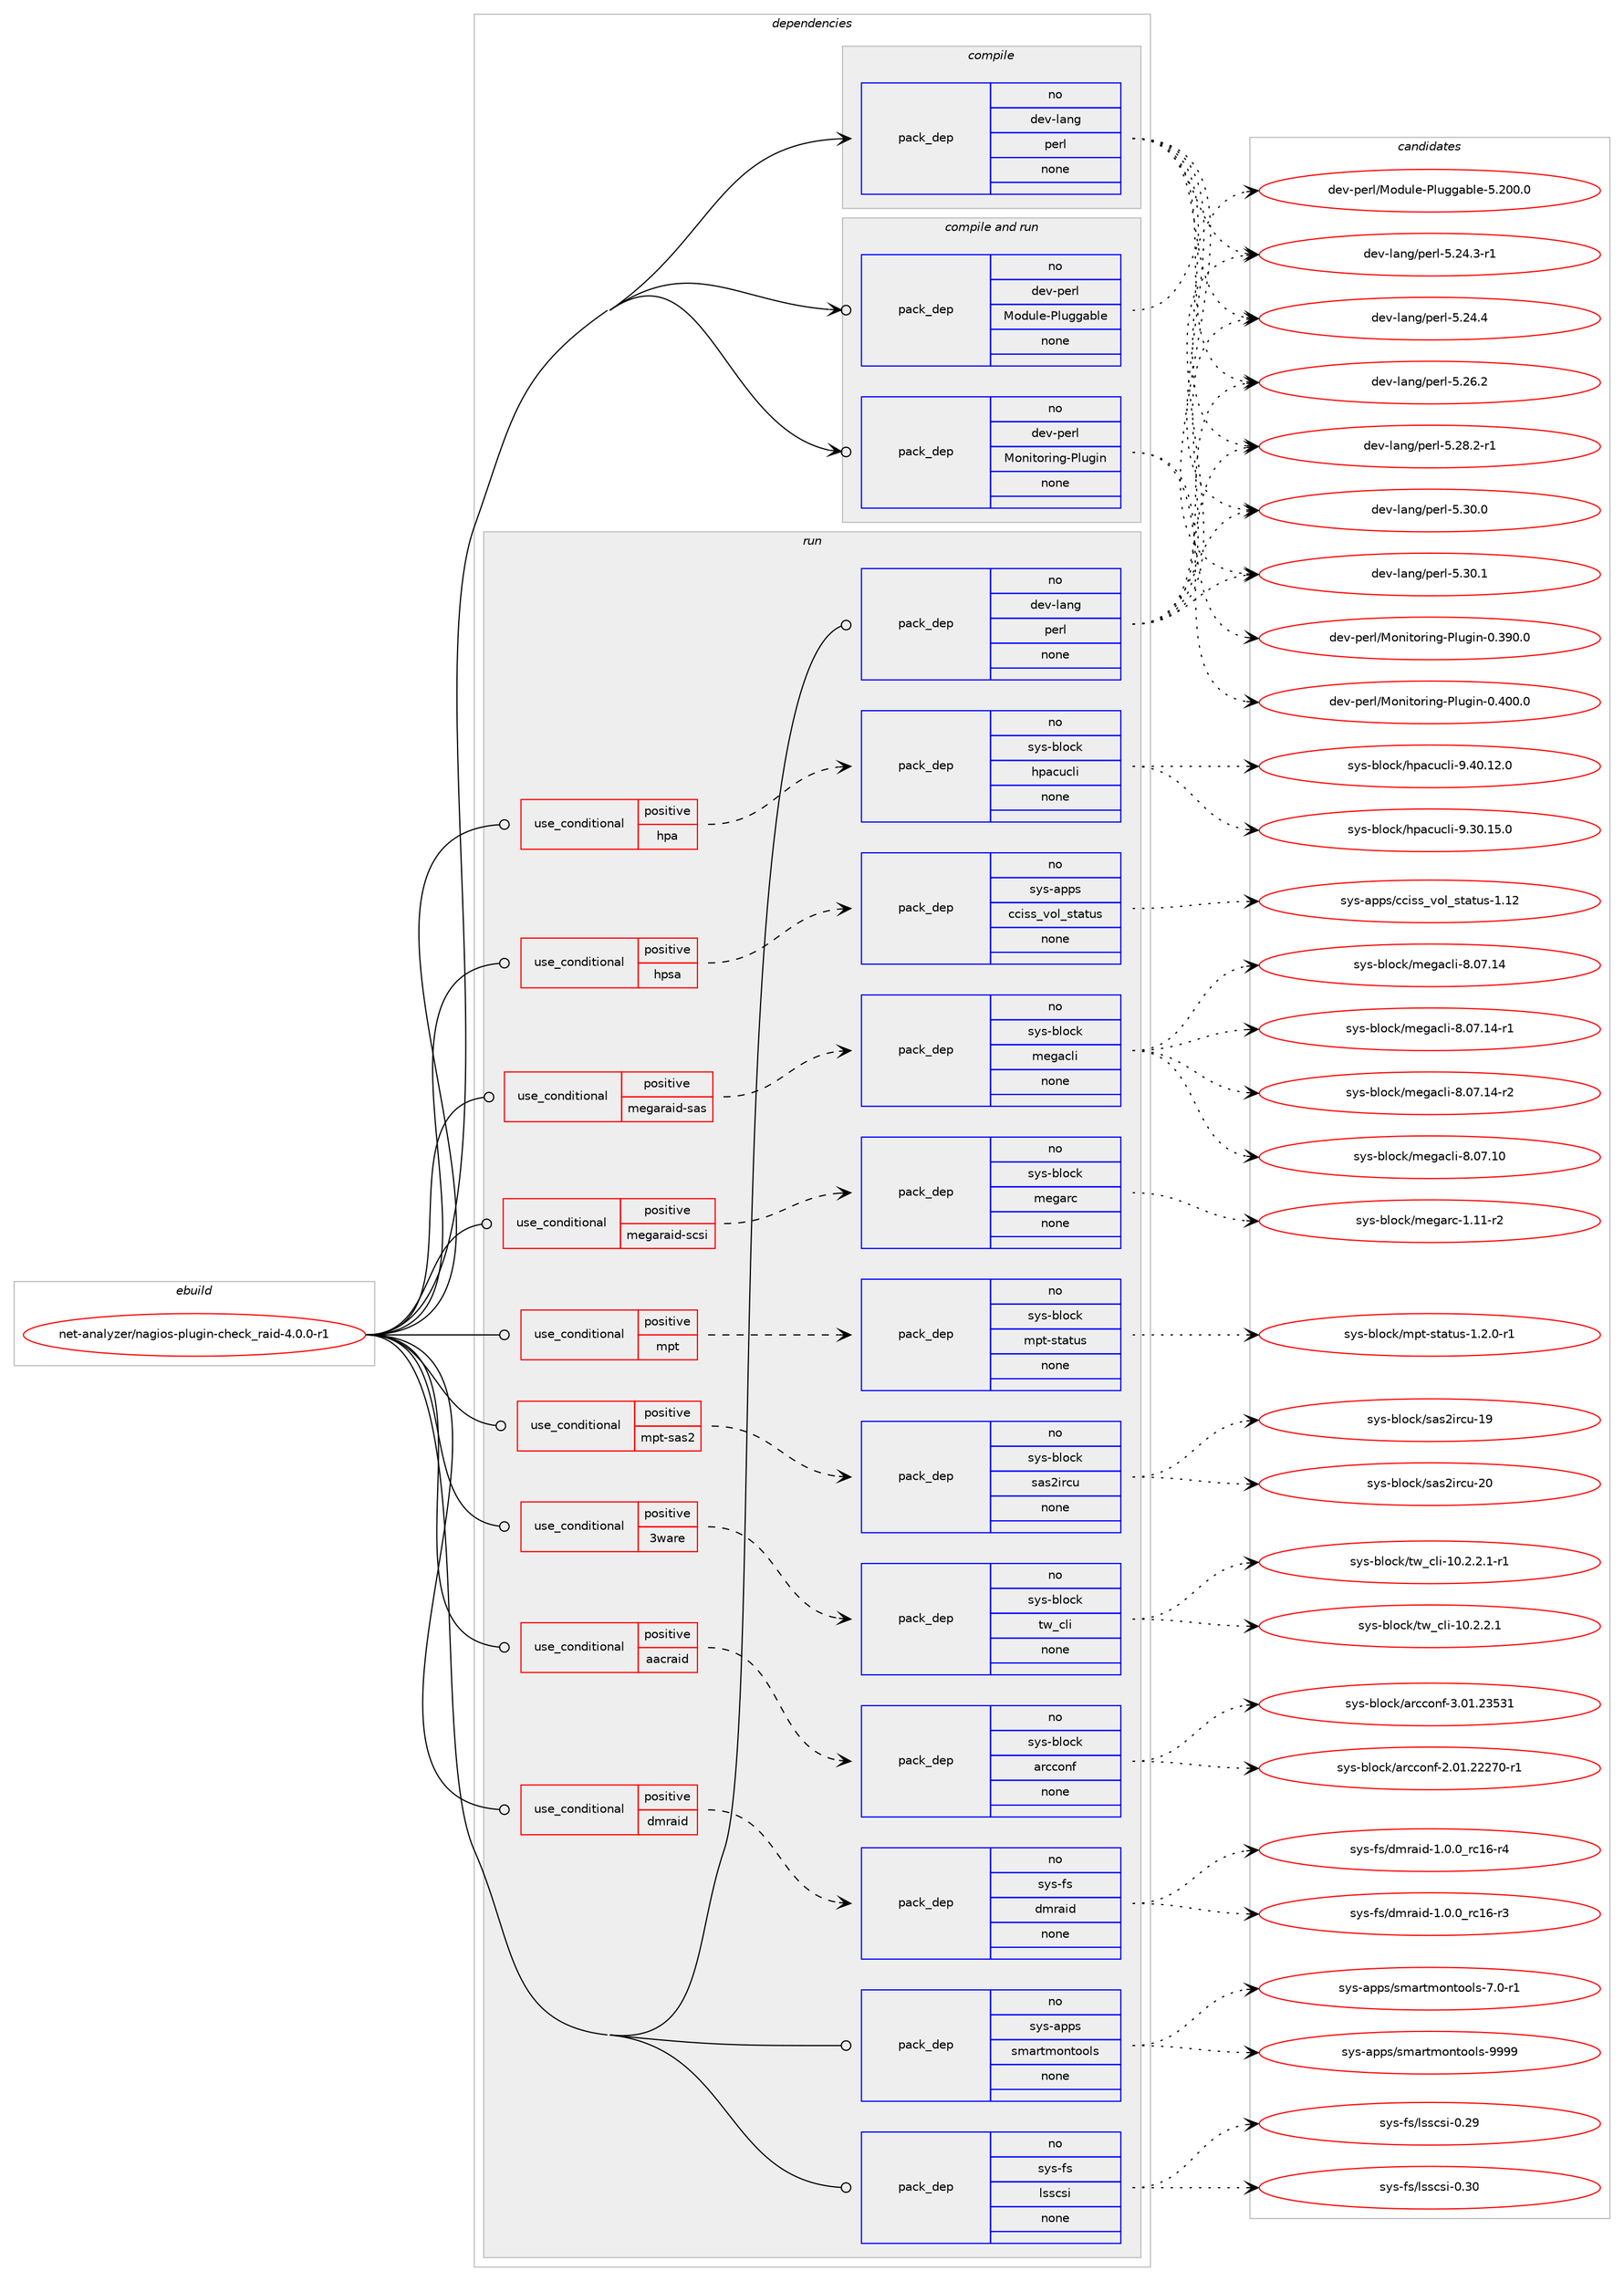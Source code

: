 digraph prolog {

# *************
# Graph options
# *************

newrank=true;
concentrate=true;
compound=true;
graph [rankdir=LR,fontname=Helvetica,fontsize=10,ranksep=1.5];#, ranksep=2.5, nodesep=0.2];
edge  [arrowhead=vee];
node  [fontname=Helvetica,fontsize=10];

# **********
# The ebuild
# **********

subgraph cluster_leftcol {
color=gray;
rank=same;
label=<<i>ebuild</i>>;
id [label="net-analyzer/nagios-plugin-check_raid-4.0.0-r1", color=red, width=4, href="../net-analyzer/nagios-plugin-check_raid-4.0.0-r1.svg"];
}

# ****************
# The dependencies
# ****************

subgraph cluster_midcol {
color=gray;
label=<<i>dependencies</i>>;
subgraph cluster_compile {
fillcolor="#eeeeee";
style=filled;
label=<<i>compile</i>>;
subgraph pack601867 {
dependency814109 [label=<<TABLE BORDER="0" CELLBORDER="1" CELLSPACING="0" CELLPADDING="4" WIDTH="220"><TR><TD ROWSPAN="6" CELLPADDING="30">pack_dep</TD></TR><TR><TD WIDTH="110">no</TD></TR><TR><TD>dev-lang</TD></TR><TR><TD>perl</TD></TR><TR><TD>none</TD></TR><TR><TD></TD></TR></TABLE>>, shape=none, color=blue];
}
id:e -> dependency814109:w [weight=20,style="solid",arrowhead="vee"];
}
subgraph cluster_compileandrun {
fillcolor="#eeeeee";
style=filled;
label=<<i>compile and run</i>>;
subgraph pack601868 {
dependency814110 [label=<<TABLE BORDER="0" CELLBORDER="1" CELLSPACING="0" CELLPADDING="4" WIDTH="220"><TR><TD ROWSPAN="6" CELLPADDING="30">pack_dep</TD></TR><TR><TD WIDTH="110">no</TD></TR><TR><TD>dev-perl</TD></TR><TR><TD>Module-Pluggable</TD></TR><TR><TD>none</TD></TR><TR><TD></TD></TR></TABLE>>, shape=none, color=blue];
}
id:e -> dependency814110:w [weight=20,style="solid",arrowhead="odotvee"];
subgraph pack601869 {
dependency814111 [label=<<TABLE BORDER="0" CELLBORDER="1" CELLSPACING="0" CELLPADDING="4" WIDTH="220"><TR><TD ROWSPAN="6" CELLPADDING="30">pack_dep</TD></TR><TR><TD WIDTH="110">no</TD></TR><TR><TD>dev-perl</TD></TR><TR><TD>Monitoring-Plugin</TD></TR><TR><TD>none</TD></TR><TR><TD></TD></TR></TABLE>>, shape=none, color=blue];
}
id:e -> dependency814111:w [weight=20,style="solid",arrowhead="odotvee"];
}
subgraph cluster_run {
fillcolor="#eeeeee";
style=filled;
label=<<i>run</i>>;
subgraph cond198026 {
dependency814112 [label=<<TABLE BORDER="0" CELLBORDER="1" CELLSPACING="0" CELLPADDING="4"><TR><TD ROWSPAN="3" CELLPADDING="10">use_conditional</TD></TR><TR><TD>positive</TD></TR><TR><TD>3ware</TD></TR></TABLE>>, shape=none, color=red];
subgraph pack601870 {
dependency814113 [label=<<TABLE BORDER="0" CELLBORDER="1" CELLSPACING="0" CELLPADDING="4" WIDTH="220"><TR><TD ROWSPAN="6" CELLPADDING="30">pack_dep</TD></TR><TR><TD WIDTH="110">no</TD></TR><TR><TD>sys-block</TD></TR><TR><TD>tw_cli</TD></TR><TR><TD>none</TD></TR><TR><TD></TD></TR></TABLE>>, shape=none, color=blue];
}
dependency814112:e -> dependency814113:w [weight=20,style="dashed",arrowhead="vee"];
}
id:e -> dependency814112:w [weight=20,style="solid",arrowhead="odot"];
subgraph cond198027 {
dependency814114 [label=<<TABLE BORDER="0" CELLBORDER="1" CELLSPACING="0" CELLPADDING="4"><TR><TD ROWSPAN="3" CELLPADDING="10">use_conditional</TD></TR><TR><TD>positive</TD></TR><TR><TD>aacraid</TD></TR></TABLE>>, shape=none, color=red];
subgraph pack601871 {
dependency814115 [label=<<TABLE BORDER="0" CELLBORDER="1" CELLSPACING="0" CELLPADDING="4" WIDTH="220"><TR><TD ROWSPAN="6" CELLPADDING="30">pack_dep</TD></TR><TR><TD WIDTH="110">no</TD></TR><TR><TD>sys-block</TD></TR><TR><TD>arcconf</TD></TR><TR><TD>none</TD></TR><TR><TD></TD></TR></TABLE>>, shape=none, color=blue];
}
dependency814114:e -> dependency814115:w [weight=20,style="dashed",arrowhead="vee"];
}
id:e -> dependency814114:w [weight=20,style="solid",arrowhead="odot"];
subgraph cond198028 {
dependency814116 [label=<<TABLE BORDER="0" CELLBORDER="1" CELLSPACING="0" CELLPADDING="4"><TR><TD ROWSPAN="3" CELLPADDING="10">use_conditional</TD></TR><TR><TD>positive</TD></TR><TR><TD>dmraid</TD></TR></TABLE>>, shape=none, color=red];
subgraph pack601872 {
dependency814117 [label=<<TABLE BORDER="0" CELLBORDER="1" CELLSPACING="0" CELLPADDING="4" WIDTH="220"><TR><TD ROWSPAN="6" CELLPADDING="30">pack_dep</TD></TR><TR><TD WIDTH="110">no</TD></TR><TR><TD>sys-fs</TD></TR><TR><TD>dmraid</TD></TR><TR><TD>none</TD></TR><TR><TD></TD></TR></TABLE>>, shape=none, color=blue];
}
dependency814116:e -> dependency814117:w [weight=20,style="dashed",arrowhead="vee"];
}
id:e -> dependency814116:w [weight=20,style="solid",arrowhead="odot"];
subgraph cond198029 {
dependency814118 [label=<<TABLE BORDER="0" CELLBORDER="1" CELLSPACING="0" CELLPADDING="4"><TR><TD ROWSPAN="3" CELLPADDING="10">use_conditional</TD></TR><TR><TD>positive</TD></TR><TR><TD>hpa</TD></TR></TABLE>>, shape=none, color=red];
subgraph pack601873 {
dependency814119 [label=<<TABLE BORDER="0" CELLBORDER="1" CELLSPACING="0" CELLPADDING="4" WIDTH="220"><TR><TD ROWSPAN="6" CELLPADDING="30">pack_dep</TD></TR><TR><TD WIDTH="110">no</TD></TR><TR><TD>sys-block</TD></TR><TR><TD>hpacucli</TD></TR><TR><TD>none</TD></TR><TR><TD></TD></TR></TABLE>>, shape=none, color=blue];
}
dependency814118:e -> dependency814119:w [weight=20,style="dashed",arrowhead="vee"];
}
id:e -> dependency814118:w [weight=20,style="solid",arrowhead="odot"];
subgraph cond198030 {
dependency814120 [label=<<TABLE BORDER="0" CELLBORDER="1" CELLSPACING="0" CELLPADDING="4"><TR><TD ROWSPAN="3" CELLPADDING="10">use_conditional</TD></TR><TR><TD>positive</TD></TR><TR><TD>hpsa</TD></TR></TABLE>>, shape=none, color=red];
subgraph pack601874 {
dependency814121 [label=<<TABLE BORDER="0" CELLBORDER="1" CELLSPACING="0" CELLPADDING="4" WIDTH="220"><TR><TD ROWSPAN="6" CELLPADDING="30">pack_dep</TD></TR><TR><TD WIDTH="110">no</TD></TR><TR><TD>sys-apps</TD></TR><TR><TD>cciss_vol_status</TD></TR><TR><TD>none</TD></TR><TR><TD></TD></TR></TABLE>>, shape=none, color=blue];
}
dependency814120:e -> dependency814121:w [weight=20,style="dashed",arrowhead="vee"];
}
id:e -> dependency814120:w [weight=20,style="solid",arrowhead="odot"];
subgraph cond198031 {
dependency814122 [label=<<TABLE BORDER="0" CELLBORDER="1" CELLSPACING="0" CELLPADDING="4"><TR><TD ROWSPAN="3" CELLPADDING="10">use_conditional</TD></TR><TR><TD>positive</TD></TR><TR><TD>megaraid-sas</TD></TR></TABLE>>, shape=none, color=red];
subgraph pack601875 {
dependency814123 [label=<<TABLE BORDER="0" CELLBORDER="1" CELLSPACING="0" CELLPADDING="4" WIDTH="220"><TR><TD ROWSPAN="6" CELLPADDING="30">pack_dep</TD></TR><TR><TD WIDTH="110">no</TD></TR><TR><TD>sys-block</TD></TR><TR><TD>megacli</TD></TR><TR><TD>none</TD></TR><TR><TD></TD></TR></TABLE>>, shape=none, color=blue];
}
dependency814122:e -> dependency814123:w [weight=20,style="dashed",arrowhead="vee"];
}
id:e -> dependency814122:w [weight=20,style="solid",arrowhead="odot"];
subgraph cond198032 {
dependency814124 [label=<<TABLE BORDER="0" CELLBORDER="1" CELLSPACING="0" CELLPADDING="4"><TR><TD ROWSPAN="3" CELLPADDING="10">use_conditional</TD></TR><TR><TD>positive</TD></TR><TR><TD>megaraid-scsi</TD></TR></TABLE>>, shape=none, color=red];
subgraph pack601876 {
dependency814125 [label=<<TABLE BORDER="0" CELLBORDER="1" CELLSPACING="0" CELLPADDING="4" WIDTH="220"><TR><TD ROWSPAN="6" CELLPADDING="30">pack_dep</TD></TR><TR><TD WIDTH="110">no</TD></TR><TR><TD>sys-block</TD></TR><TR><TD>megarc</TD></TR><TR><TD>none</TD></TR><TR><TD></TD></TR></TABLE>>, shape=none, color=blue];
}
dependency814124:e -> dependency814125:w [weight=20,style="dashed",arrowhead="vee"];
}
id:e -> dependency814124:w [weight=20,style="solid",arrowhead="odot"];
subgraph cond198033 {
dependency814126 [label=<<TABLE BORDER="0" CELLBORDER="1" CELLSPACING="0" CELLPADDING="4"><TR><TD ROWSPAN="3" CELLPADDING="10">use_conditional</TD></TR><TR><TD>positive</TD></TR><TR><TD>mpt</TD></TR></TABLE>>, shape=none, color=red];
subgraph pack601877 {
dependency814127 [label=<<TABLE BORDER="0" CELLBORDER="1" CELLSPACING="0" CELLPADDING="4" WIDTH="220"><TR><TD ROWSPAN="6" CELLPADDING="30">pack_dep</TD></TR><TR><TD WIDTH="110">no</TD></TR><TR><TD>sys-block</TD></TR><TR><TD>mpt-status</TD></TR><TR><TD>none</TD></TR><TR><TD></TD></TR></TABLE>>, shape=none, color=blue];
}
dependency814126:e -> dependency814127:w [weight=20,style="dashed",arrowhead="vee"];
}
id:e -> dependency814126:w [weight=20,style="solid",arrowhead="odot"];
subgraph cond198034 {
dependency814128 [label=<<TABLE BORDER="0" CELLBORDER="1" CELLSPACING="0" CELLPADDING="4"><TR><TD ROWSPAN="3" CELLPADDING="10">use_conditional</TD></TR><TR><TD>positive</TD></TR><TR><TD>mpt-sas2</TD></TR></TABLE>>, shape=none, color=red];
subgraph pack601878 {
dependency814129 [label=<<TABLE BORDER="0" CELLBORDER="1" CELLSPACING="0" CELLPADDING="4" WIDTH="220"><TR><TD ROWSPAN="6" CELLPADDING="30">pack_dep</TD></TR><TR><TD WIDTH="110">no</TD></TR><TR><TD>sys-block</TD></TR><TR><TD>sas2ircu</TD></TR><TR><TD>none</TD></TR><TR><TD></TD></TR></TABLE>>, shape=none, color=blue];
}
dependency814128:e -> dependency814129:w [weight=20,style="dashed",arrowhead="vee"];
}
id:e -> dependency814128:w [weight=20,style="solid",arrowhead="odot"];
subgraph pack601879 {
dependency814130 [label=<<TABLE BORDER="0" CELLBORDER="1" CELLSPACING="0" CELLPADDING="4" WIDTH="220"><TR><TD ROWSPAN="6" CELLPADDING="30">pack_dep</TD></TR><TR><TD WIDTH="110">no</TD></TR><TR><TD>dev-lang</TD></TR><TR><TD>perl</TD></TR><TR><TD>none</TD></TR><TR><TD></TD></TR></TABLE>>, shape=none, color=blue];
}
id:e -> dependency814130:w [weight=20,style="solid",arrowhead="odot"];
subgraph pack601880 {
dependency814131 [label=<<TABLE BORDER="0" CELLBORDER="1" CELLSPACING="0" CELLPADDING="4" WIDTH="220"><TR><TD ROWSPAN="6" CELLPADDING="30">pack_dep</TD></TR><TR><TD WIDTH="110">no</TD></TR><TR><TD>sys-apps</TD></TR><TR><TD>smartmontools</TD></TR><TR><TD>none</TD></TR><TR><TD></TD></TR></TABLE>>, shape=none, color=blue];
}
id:e -> dependency814131:w [weight=20,style="solid",arrowhead="odot"];
subgraph pack601881 {
dependency814132 [label=<<TABLE BORDER="0" CELLBORDER="1" CELLSPACING="0" CELLPADDING="4" WIDTH="220"><TR><TD ROWSPAN="6" CELLPADDING="30">pack_dep</TD></TR><TR><TD WIDTH="110">no</TD></TR><TR><TD>sys-fs</TD></TR><TR><TD>lsscsi</TD></TR><TR><TD>none</TD></TR><TR><TD></TD></TR></TABLE>>, shape=none, color=blue];
}
id:e -> dependency814132:w [weight=20,style="solid",arrowhead="odot"];
}
}

# **************
# The candidates
# **************

subgraph cluster_choices {
rank=same;
color=gray;
label=<<i>candidates</i>>;

subgraph choice601867 {
color=black;
nodesep=1;
choice100101118451089711010347112101114108455346505246514511449 [label="dev-lang/perl-5.24.3-r1", color=red, width=4,href="../dev-lang/perl-5.24.3-r1.svg"];
choice10010111845108971101034711210111410845534650524652 [label="dev-lang/perl-5.24.4", color=red, width=4,href="../dev-lang/perl-5.24.4.svg"];
choice10010111845108971101034711210111410845534650544650 [label="dev-lang/perl-5.26.2", color=red, width=4,href="../dev-lang/perl-5.26.2.svg"];
choice100101118451089711010347112101114108455346505646504511449 [label="dev-lang/perl-5.28.2-r1", color=red, width=4,href="../dev-lang/perl-5.28.2-r1.svg"];
choice10010111845108971101034711210111410845534651484648 [label="dev-lang/perl-5.30.0", color=red, width=4,href="../dev-lang/perl-5.30.0.svg"];
choice10010111845108971101034711210111410845534651484649 [label="dev-lang/perl-5.30.1", color=red, width=4,href="../dev-lang/perl-5.30.1.svg"];
dependency814109:e -> choice100101118451089711010347112101114108455346505246514511449:w [style=dotted,weight="100"];
dependency814109:e -> choice10010111845108971101034711210111410845534650524652:w [style=dotted,weight="100"];
dependency814109:e -> choice10010111845108971101034711210111410845534650544650:w [style=dotted,weight="100"];
dependency814109:e -> choice100101118451089711010347112101114108455346505646504511449:w [style=dotted,weight="100"];
dependency814109:e -> choice10010111845108971101034711210111410845534651484648:w [style=dotted,weight="100"];
dependency814109:e -> choice10010111845108971101034711210111410845534651484649:w [style=dotted,weight="100"];
}
subgraph choice601868 {
color=black;
nodesep=1;
choice100101118451121011141084777111100117108101458010811710310397981081014553465048484648 [label="dev-perl/Module-Pluggable-5.200.0", color=red, width=4,href="../dev-perl/Module-Pluggable-5.200.0.svg"];
dependency814110:e -> choice100101118451121011141084777111100117108101458010811710310397981081014553465048484648:w [style=dotted,weight="100"];
}
subgraph choice601869 {
color=black;
nodesep=1;
choice10010111845112101114108477711111010511611111410511010345801081171031051104548465157484648 [label="dev-perl/Monitoring-Plugin-0.390.0", color=red, width=4,href="../dev-perl/Monitoring-Plugin-0.390.0.svg"];
choice10010111845112101114108477711111010511611111410511010345801081171031051104548465248484648 [label="dev-perl/Monitoring-Plugin-0.400.0", color=red, width=4,href="../dev-perl/Monitoring-Plugin-0.400.0.svg"];
dependency814111:e -> choice10010111845112101114108477711111010511611111410511010345801081171031051104548465157484648:w [style=dotted,weight="100"];
dependency814111:e -> choice10010111845112101114108477711111010511611111410511010345801081171031051104548465248484648:w [style=dotted,weight="100"];
}
subgraph choice601870 {
color=black;
nodesep=1;
choice115121115459810811199107471161199599108105454948465046504649 [label="sys-block/tw_cli-10.2.2.1", color=red, width=4,href="../sys-block/tw_cli-10.2.2.1.svg"];
choice1151211154598108111991074711611995991081054549484650465046494511449 [label="sys-block/tw_cli-10.2.2.1-r1", color=red, width=4,href="../sys-block/tw_cli-10.2.2.1-r1.svg"];
dependency814113:e -> choice115121115459810811199107471161199599108105454948465046504649:w [style=dotted,weight="100"];
dependency814113:e -> choice1151211154598108111991074711611995991081054549484650465046494511449:w [style=dotted,weight="100"];
}
subgraph choice601871 {
color=black;
nodesep=1;
choice1151211154598108111991074797114999911111010245504648494650505055484511449 [label="sys-block/arcconf-2.01.22270-r1", color=red, width=4,href="../sys-block/arcconf-2.01.22270-r1.svg"];
choice115121115459810811199107479711499991111101024551464849465051535149 [label="sys-block/arcconf-3.01.23531", color=red, width=4,href="../sys-block/arcconf-3.01.23531.svg"];
dependency814115:e -> choice1151211154598108111991074797114999911111010245504648494650505055484511449:w [style=dotted,weight="100"];
dependency814115:e -> choice115121115459810811199107479711499991111101024551464849465051535149:w [style=dotted,weight="100"];
}
subgraph choice601872 {
color=black;
nodesep=1;
choice115121115451021154710010911497105100454946484648951149949544511451 [label="sys-fs/dmraid-1.0.0_rc16-r3", color=red, width=4,href="../sys-fs/dmraid-1.0.0_rc16-r3.svg"];
choice115121115451021154710010911497105100454946484648951149949544511452 [label="sys-fs/dmraid-1.0.0_rc16-r4", color=red, width=4,href="../sys-fs/dmraid-1.0.0_rc16-r4.svg"];
dependency814117:e -> choice115121115451021154710010911497105100454946484648951149949544511451:w [style=dotted,weight="100"];
dependency814117:e -> choice115121115451021154710010911497105100454946484648951149949544511452:w [style=dotted,weight="100"];
}
subgraph choice601873 {
color=black;
nodesep=1;
choice1151211154598108111991074710411297991179910810545574651484649534648 [label="sys-block/hpacucli-9.30.15.0", color=red, width=4,href="../sys-block/hpacucli-9.30.15.0.svg"];
choice1151211154598108111991074710411297991179910810545574652484649504648 [label="sys-block/hpacucli-9.40.12.0", color=red, width=4,href="../sys-block/hpacucli-9.40.12.0.svg"];
dependency814119:e -> choice1151211154598108111991074710411297991179910810545574651484649534648:w [style=dotted,weight="100"];
dependency814119:e -> choice1151211154598108111991074710411297991179910810545574652484649504648:w [style=dotted,weight="100"];
}
subgraph choice601874 {
color=black;
nodesep=1;
choice11512111545971121121154799991051151159511811110895115116971161171154549464950 [label="sys-apps/cciss_vol_status-1.12", color=red, width=4,href="../sys-apps/cciss_vol_status-1.12.svg"];
dependency814121:e -> choice11512111545971121121154799991051151159511811110895115116971161171154549464950:w [style=dotted,weight="100"];
}
subgraph choice601875 {
color=black;
nodesep=1;
choice1151211154598108111991074710910110397991081054556464855464948 [label="sys-block/megacli-8.07.10", color=red, width=4,href="../sys-block/megacli-8.07.10.svg"];
choice1151211154598108111991074710910110397991081054556464855464952 [label="sys-block/megacli-8.07.14", color=red, width=4,href="../sys-block/megacli-8.07.14.svg"];
choice11512111545981081119910747109101103979910810545564648554649524511449 [label="sys-block/megacli-8.07.14-r1", color=red, width=4,href="../sys-block/megacli-8.07.14-r1.svg"];
choice11512111545981081119910747109101103979910810545564648554649524511450 [label="sys-block/megacli-8.07.14-r2", color=red, width=4,href="../sys-block/megacli-8.07.14-r2.svg"];
dependency814123:e -> choice1151211154598108111991074710910110397991081054556464855464948:w [style=dotted,weight="100"];
dependency814123:e -> choice1151211154598108111991074710910110397991081054556464855464952:w [style=dotted,weight="100"];
dependency814123:e -> choice11512111545981081119910747109101103979910810545564648554649524511449:w [style=dotted,weight="100"];
dependency814123:e -> choice11512111545981081119910747109101103979910810545564648554649524511450:w [style=dotted,weight="100"];
}
subgraph choice601876 {
color=black;
nodesep=1;
choice11512111545981081119910747109101103971149945494649494511450 [label="sys-block/megarc-1.11-r2", color=red, width=4,href="../sys-block/megarc-1.11-r2.svg"];
dependency814125:e -> choice11512111545981081119910747109101103971149945494649494511450:w [style=dotted,weight="100"];
}
subgraph choice601877 {
color=black;
nodesep=1;
choice1151211154598108111991074710911211645115116971161171154549465046484511449 [label="sys-block/mpt-status-1.2.0-r1", color=red, width=4,href="../sys-block/mpt-status-1.2.0-r1.svg"];
dependency814127:e -> choice1151211154598108111991074710911211645115116971161171154549465046484511449:w [style=dotted,weight="100"];
}
subgraph choice601878 {
color=black;
nodesep=1;
choice11512111545981081119910747115971155010511499117454957 [label="sys-block/sas2ircu-19", color=red, width=4,href="../sys-block/sas2ircu-19.svg"];
choice11512111545981081119910747115971155010511499117455048 [label="sys-block/sas2ircu-20", color=red, width=4,href="../sys-block/sas2ircu-20.svg"];
dependency814129:e -> choice11512111545981081119910747115971155010511499117454957:w [style=dotted,weight="100"];
dependency814129:e -> choice11512111545981081119910747115971155010511499117455048:w [style=dotted,weight="100"];
}
subgraph choice601879 {
color=black;
nodesep=1;
choice100101118451089711010347112101114108455346505246514511449 [label="dev-lang/perl-5.24.3-r1", color=red, width=4,href="../dev-lang/perl-5.24.3-r1.svg"];
choice10010111845108971101034711210111410845534650524652 [label="dev-lang/perl-5.24.4", color=red, width=4,href="../dev-lang/perl-5.24.4.svg"];
choice10010111845108971101034711210111410845534650544650 [label="dev-lang/perl-5.26.2", color=red, width=4,href="../dev-lang/perl-5.26.2.svg"];
choice100101118451089711010347112101114108455346505646504511449 [label="dev-lang/perl-5.28.2-r1", color=red, width=4,href="../dev-lang/perl-5.28.2-r1.svg"];
choice10010111845108971101034711210111410845534651484648 [label="dev-lang/perl-5.30.0", color=red, width=4,href="../dev-lang/perl-5.30.0.svg"];
choice10010111845108971101034711210111410845534651484649 [label="dev-lang/perl-5.30.1", color=red, width=4,href="../dev-lang/perl-5.30.1.svg"];
dependency814130:e -> choice100101118451089711010347112101114108455346505246514511449:w [style=dotted,weight="100"];
dependency814130:e -> choice10010111845108971101034711210111410845534650524652:w [style=dotted,weight="100"];
dependency814130:e -> choice10010111845108971101034711210111410845534650544650:w [style=dotted,weight="100"];
dependency814130:e -> choice100101118451089711010347112101114108455346505646504511449:w [style=dotted,weight="100"];
dependency814130:e -> choice10010111845108971101034711210111410845534651484648:w [style=dotted,weight="100"];
dependency814130:e -> choice10010111845108971101034711210111410845534651484649:w [style=dotted,weight="100"];
}
subgraph choice601880 {
color=black;
nodesep=1;
choice11512111545971121121154711510997114116109111110116111111108115455546484511449 [label="sys-apps/smartmontools-7.0-r1", color=red, width=4,href="../sys-apps/smartmontools-7.0-r1.svg"];
choice115121115459711211211547115109971141161091111101161111111081154557575757 [label="sys-apps/smartmontools-9999", color=red, width=4,href="../sys-apps/smartmontools-9999.svg"];
dependency814131:e -> choice11512111545971121121154711510997114116109111110116111111108115455546484511449:w [style=dotted,weight="100"];
dependency814131:e -> choice115121115459711211211547115109971141161091111101161111111081154557575757:w [style=dotted,weight="100"];
}
subgraph choice601881 {
color=black;
nodesep=1;
choice1151211154510211547108115115991151054548465057 [label="sys-fs/lsscsi-0.29", color=red, width=4,href="../sys-fs/lsscsi-0.29.svg"];
choice1151211154510211547108115115991151054548465148 [label="sys-fs/lsscsi-0.30", color=red, width=4,href="../sys-fs/lsscsi-0.30.svg"];
dependency814132:e -> choice1151211154510211547108115115991151054548465057:w [style=dotted,weight="100"];
dependency814132:e -> choice1151211154510211547108115115991151054548465148:w [style=dotted,weight="100"];
}
}

}
